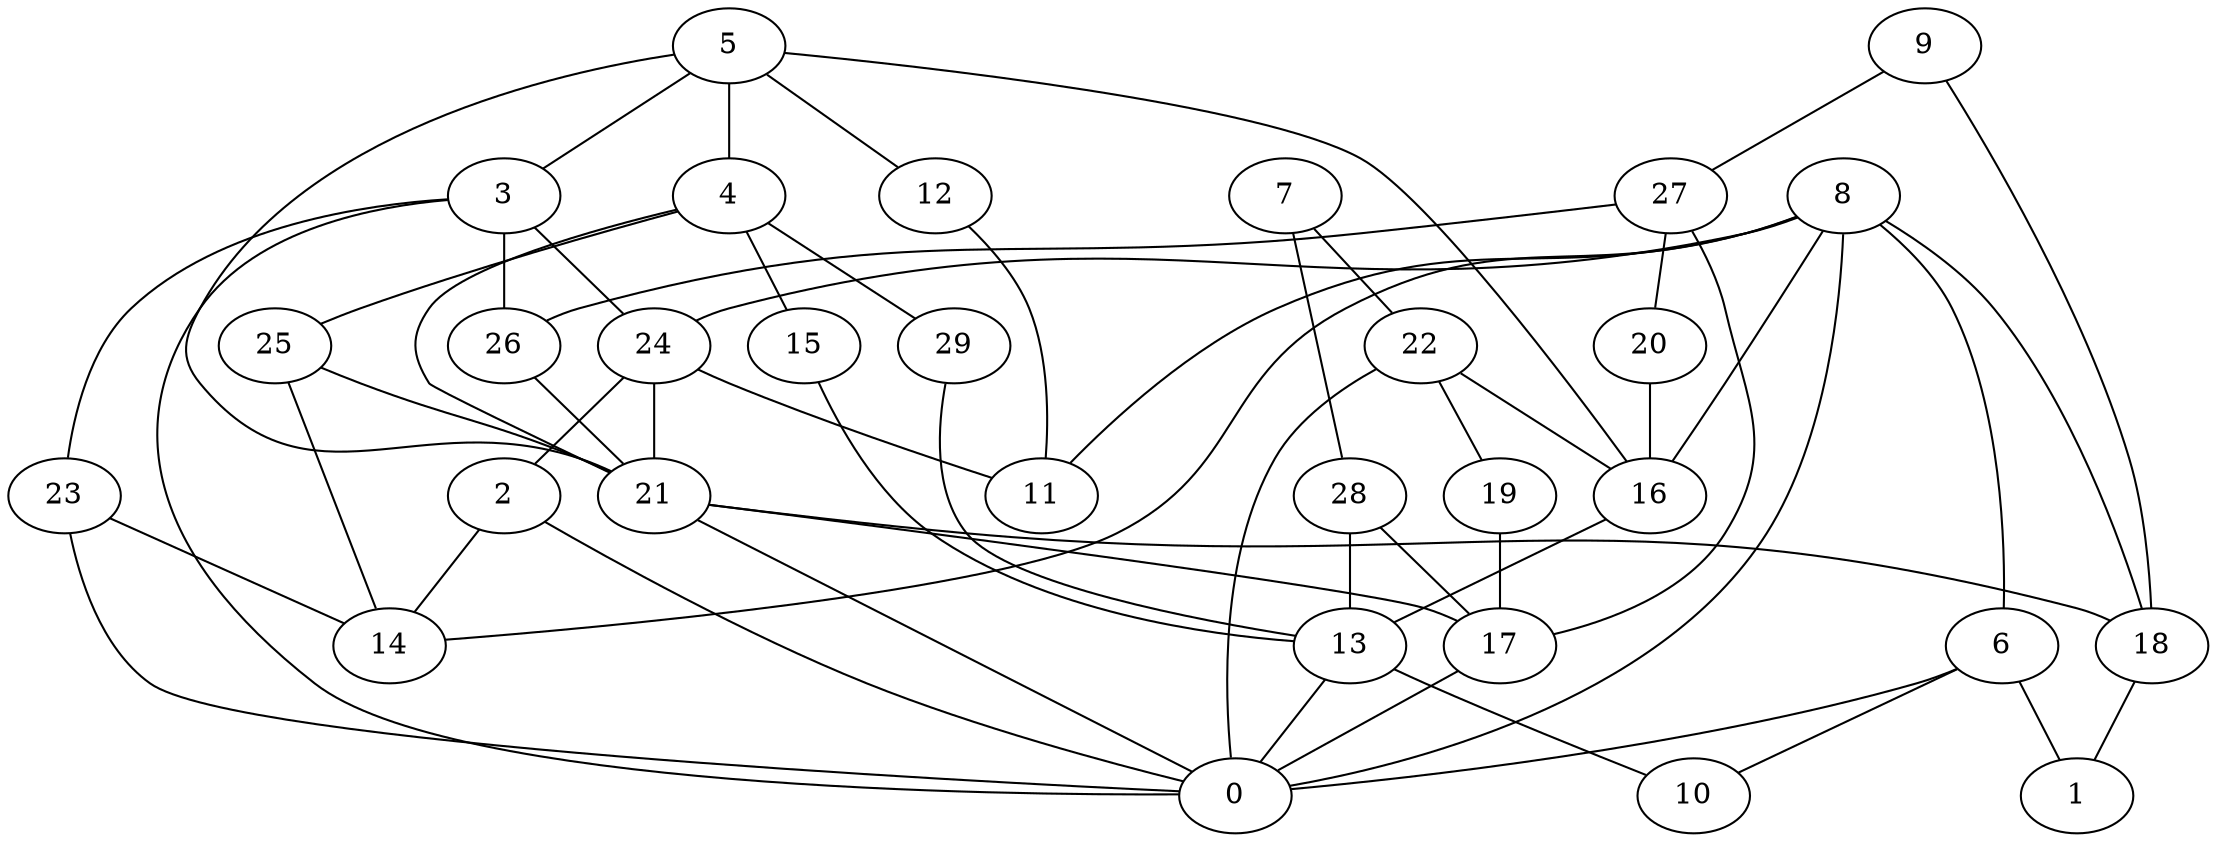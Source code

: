 digraph GG_graph {

subgraph G_graph {
edge [color = black]
"24" -> "11" [dir = none]
"24" -> "21" [dir = none]
"24" -> "2" [dir = none]
"8" -> "6" [dir = none]
"8" -> "18" [dir = none]
"8" -> "14" [dir = none]
"8" -> "16" [dir = none]
"8" -> "0" [dir = none]
"8" -> "24" [dir = none]
"8" -> "11" [dir = none]
"12" -> "11" [dir = none]
"5" -> "12" [dir = none]
"5" -> "3" [dir = none]
"5" -> "21" [dir = none]
"5" -> "16" [dir = none]
"5" -> "4" [dir = none]
"18" -> "1" [dir = none]
"26" -> "21" [dir = none]
"20" -> "16" [dir = none]
"22" -> "16" [dir = none]
"22" -> "0" [dir = none]
"22" -> "19" [dir = none]
"9" -> "18" [dir = none]
"9" -> "27" [dir = none]
"19" -> "17" [dir = none]
"13" -> "10" [dir = none]
"13" -> "0" [dir = none]
"29" -> "13" [dir = none]
"15" -> "13" [dir = none]
"4" -> "21" [dir = none]
"4" -> "15" [dir = none]
"4" -> "29" [dir = none]
"4" -> "25" [dir = none]
"16" -> "13" [dir = none]
"6" -> "0" [dir = none]
"6" -> "10" [dir = none]
"6" -> "1" [dir = none]
"3" -> "26" [dir = none]
"3" -> "24" [dir = none]
"3" -> "0" [dir = none]
"3" -> "23" [dir = none]
"28" -> "13" [dir = none]
"28" -> "17" [dir = none]
"17" -> "0" [dir = none]
"27" -> "20" [dir = none]
"27" -> "26" [dir = none]
"27" -> "17" [dir = none]
"7" -> "28" [dir = none]
"7" -> "22" [dir = none]
"25" -> "21" [dir = none]
"25" -> "14" [dir = none]
"2" -> "14" [dir = none]
"2" -> "0" [dir = none]
"21" -> "17" [dir = none]
"21" -> "0" [dir = none]
"21" -> "18" [dir = none]
"23" -> "0" [dir = none]
"23" -> "14" [dir = none]
}

}
